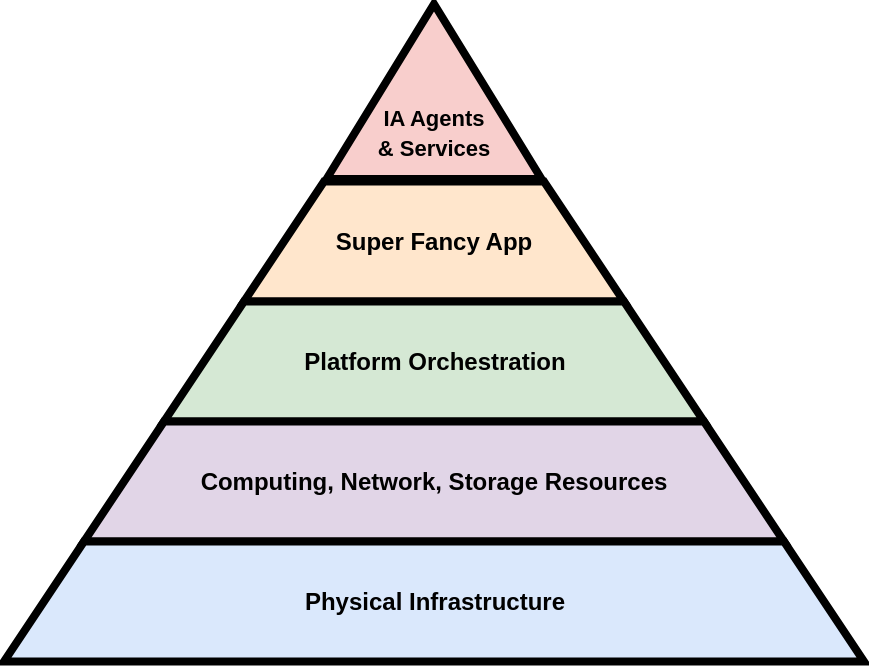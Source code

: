 <mxfile version="25.0.3">
  <diagram id="vuYaobRJnIPKzezt4iJj" name="Page-1">
    <mxGraphModel dx="1033" dy="654" grid="1" gridSize="10" guides="1" tooltips="1" connect="1" arrows="1" fold="1" page="1" pageScale="1" pageWidth="850" pageHeight="1100" math="0" shadow="0">
      <root>
        <mxCell id="0" />
        <mxCell id="1" parent="0" />
        <mxCell id="2w303C29MtO2OuUROvlb-19" value="" style="triangle;whiteSpace=wrap;html=1;rotation=-90;strokeWidth=4;fillColor=#f8cecc;strokeColor=#000000;" vertex="1" parent="1">
          <mxGeometry x="381.25" y="340" width="87.5" height="107.5" as="geometry" />
        </mxCell>
        <mxCell id="2w303C29MtO2OuUROvlb-20" value="" style="shape=trapezoid;perimeter=trapezoidPerimeter;whiteSpace=wrap;html=1;fixedSize=1;size=40;strokeWidth=4;fillColor=#ffe6cc;strokeColor=#000000;" vertex="1" parent="1">
          <mxGeometry x="330" y="438.75" width="190" height="60" as="geometry" />
        </mxCell>
        <mxCell id="2w303C29MtO2OuUROvlb-21" value="" style="shape=trapezoid;perimeter=trapezoidPerimeter;whiteSpace=wrap;html=1;fixedSize=1;size=40;strokeWidth=4;fillColor=#d5e8d4;strokeColor=#000000;" vertex="1" parent="1">
          <mxGeometry x="290" y="498.75" width="270" height="60" as="geometry" />
        </mxCell>
        <mxCell id="2w303C29MtO2OuUROvlb-22" value="" style="shape=trapezoid;perimeter=trapezoidPerimeter;whiteSpace=wrap;html=1;fixedSize=1;size=40;strokeWidth=4;fillColor=#e1d5e7;strokeColor=#000000;" vertex="1" parent="1">
          <mxGeometry x="250" y="558.75" width="350" height="60" as="geometry" />
        </mxCell>
        <mxCell id="2w303C29MtO2OuUROvlb-23" value="" style="shape=trapezoid;perimeter=trapezoidPerimeter;whiteSpace=wrap;html=1;fixedSize=1;size=40;strokeWidth=4;fillColor=#dae8fc;strokeColor=#000000;" vertex="1" parent="1">
          <mxGeometry x="210" y="618.75" width="430" height="60" as="geometry" />
        </mxCell>
        <mxCell id="2w303C29MtO2OuUROvlb-24" value="Physical Infrastructure" style="text;html=1;align=center;verticalAlign=middle;whiteSpace=wrap;rounded=0;fontStyle=1" vertex="1" parent="1">
          <mxGeometry x="342.5" y="628.75" width="165" height="40" as="geometry" />
        </mxCell>
        <mxCell id="2w303C29MtO2OuUROvlb-25" value="Computing, Network, Storage Resources" style="text;html=1;align=center;verticalAlign=middle;whiteSpace=wrap;rounded=0;fontStyle=1" vertex="1" parent="1">
          <mxGeometry x="290" y="558.75" width="270" height="60" as="geometry" />
        </mxCell>
        <mxCell id="2w303C29MtO2OuUROvlb-26" value="Platform Orchestration" style="text;html=1;align=center;verticalAlign=middle;whiteSpace=wrap;rounded=0;fontStyle=1" vertex="1" parent="1">
          <mxGeometry x="352.5" y="498.75" width="145" height="60" as="geometry" />
        </mxCell>
        <mxCell id="2w303C29MtO2OuUROvlb-27" value="Super Fancy App" style="text;html=1;align=center;verticalAlign=middle;whiteSpace=wrap;rounded=0;fontStyle=1" vertex="1" parent="1">
          <mxGeometry x="365" y="453.75" width="120" height="30" as="geometry" />
        </mxCell>
        <mxCell id="2w303C29MtO2OuUROvlb-28" value="&lt;font style=&quot;font-size: 11px;&quot;&gt;IA Agents &amp;amp; Services&lt;/font&gt;" style="text;html=1;align=center;verticalAlign=middle;whiteSpace=wrap;rounded=0;fontStyle=1" vertex="1" parent="1">
          <mxGeometry x="395" y="398.75" width="60" height="30" as="geometry" />
        </mxCell>
      </root>
    </mxGraphModel>
  </diagram>
</mxfile>
